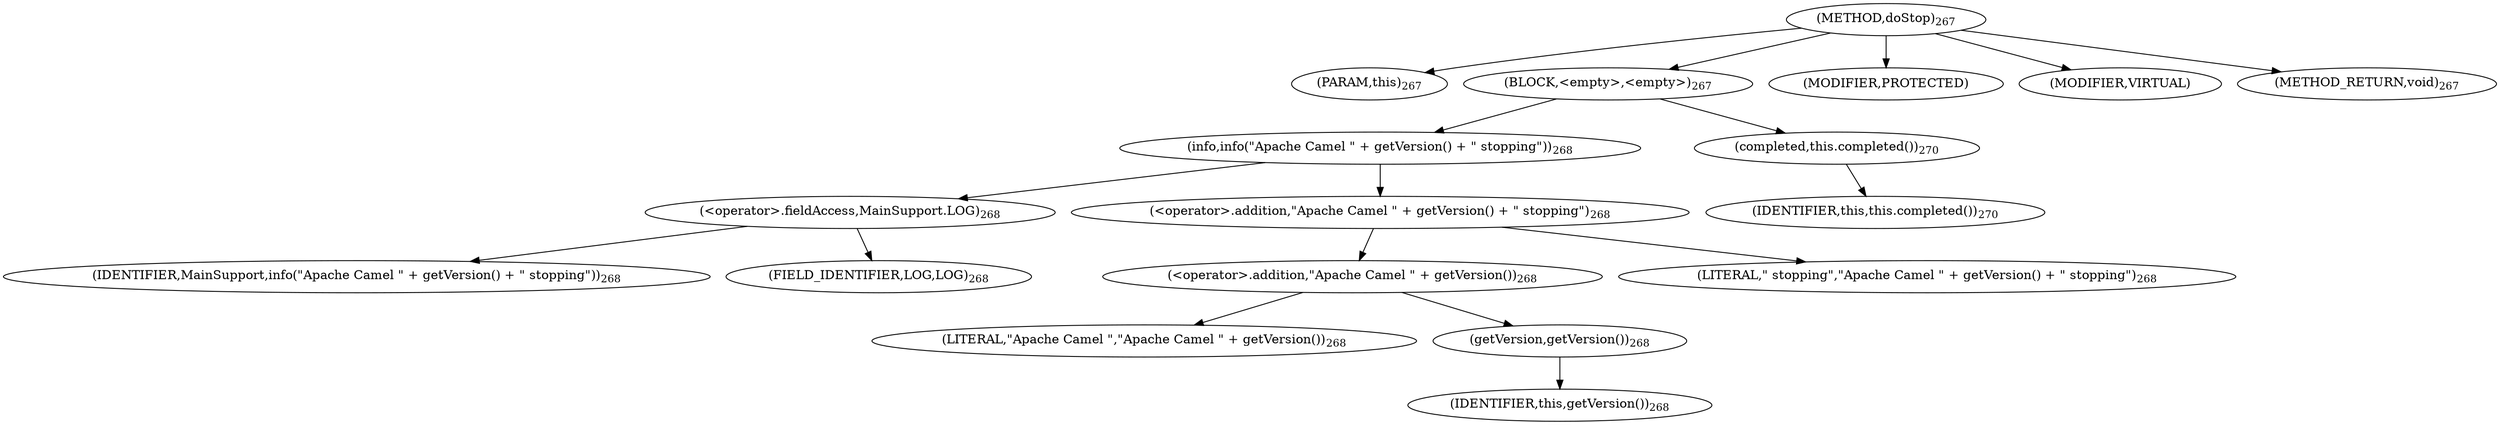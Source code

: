digraph "doStop" {  
"689" [label = <(METHOD,doStop)<SUB>267</SUB>> ]
"37" [label = <(PARAM,this)<SUB>267</SUB>> ]
"690" [label = <(BLOCK,&lt;empty&gt;,&lt;empty&gt;)<SUB>267</SUB>> ]
"691" [label = <(info,info(&quot;Apache Camel &quot; + getVersion() + &quot; stopping&quot;))<SUB>268</SUB>> ]
"692" [label = <(&lt;operator&gt;.fieldAccess,MainSupport.LOG)<SUB>268</SUB>> ]
"693" [label = <(IDENTIFIER,MainSupport,info(&quot;Apache Camel &quot; + getVersion() + &quot; stopping&quot;))<SUB>268</SUB>> ]
"694" [label = <(FIELD_IDENTIFIER,LOG,LOG)<SUB>268</SUB>> ]
"695" [label = <(&lt;operator&gt;.addition,&quot;Apache Camel &quot; + getVersion() + &quot; stopping&quot;)<SUB>268</SUB>> ]
"696" [label = <(&lt;operator&gt;.addition,&quot;Apache Camel &quot; + getVersion())<SUB>268</SUB>> ]
"697" [label = <(LITERAL,&quot;Apache Camel &quot;,&quot;Apache Camel &quot; + getVersion())<SUB>268</SUB>> ]
"698" [label = <(getVersion,getVersion())<SUB>268</SUB>> ]
"36" [label = <(IDENTIFIER,this,getVersion())<SUB>268</SUB>> ]
"699" [label = <(LITERAL,&quot; stopping&quot;,&quot;Apache Camel &quot; + getVersion() + &quot; stopping&quot;)<SUB>268</SUB>> ]
"700" [label = <(completed,this.completed())<SUB>270</SUB>> ]
"38" [label = <(IDENTIFIER,this,this.completed())<SUB>270</SUB>> ]
"701" [label = <(MODIFIER,PROTECTED)> ]
"702" [label = <(MODIFIER,VIRTUAL)> ]
"703" [label = <(METHOD_RETURN,void)<SUB>267</SUB>> ]
  "689" -> "37" 
  "689" -> "690" 
  "689" -> "701" 
  "689" -> "702" 
  "689" -> "703" 
  "690" -> "691" 
  "690" -> "700" 
  "691" -> "692" 
  "691" -> "695" 
  "692" -> "693" 
  "692" -> "694" 
  "695" -> "696" 
  "695" -> "699" 
  "696" -> "697" 
  "696" -> "698" 
  "698" -> "36" 
  "700" -> "38" 
}
